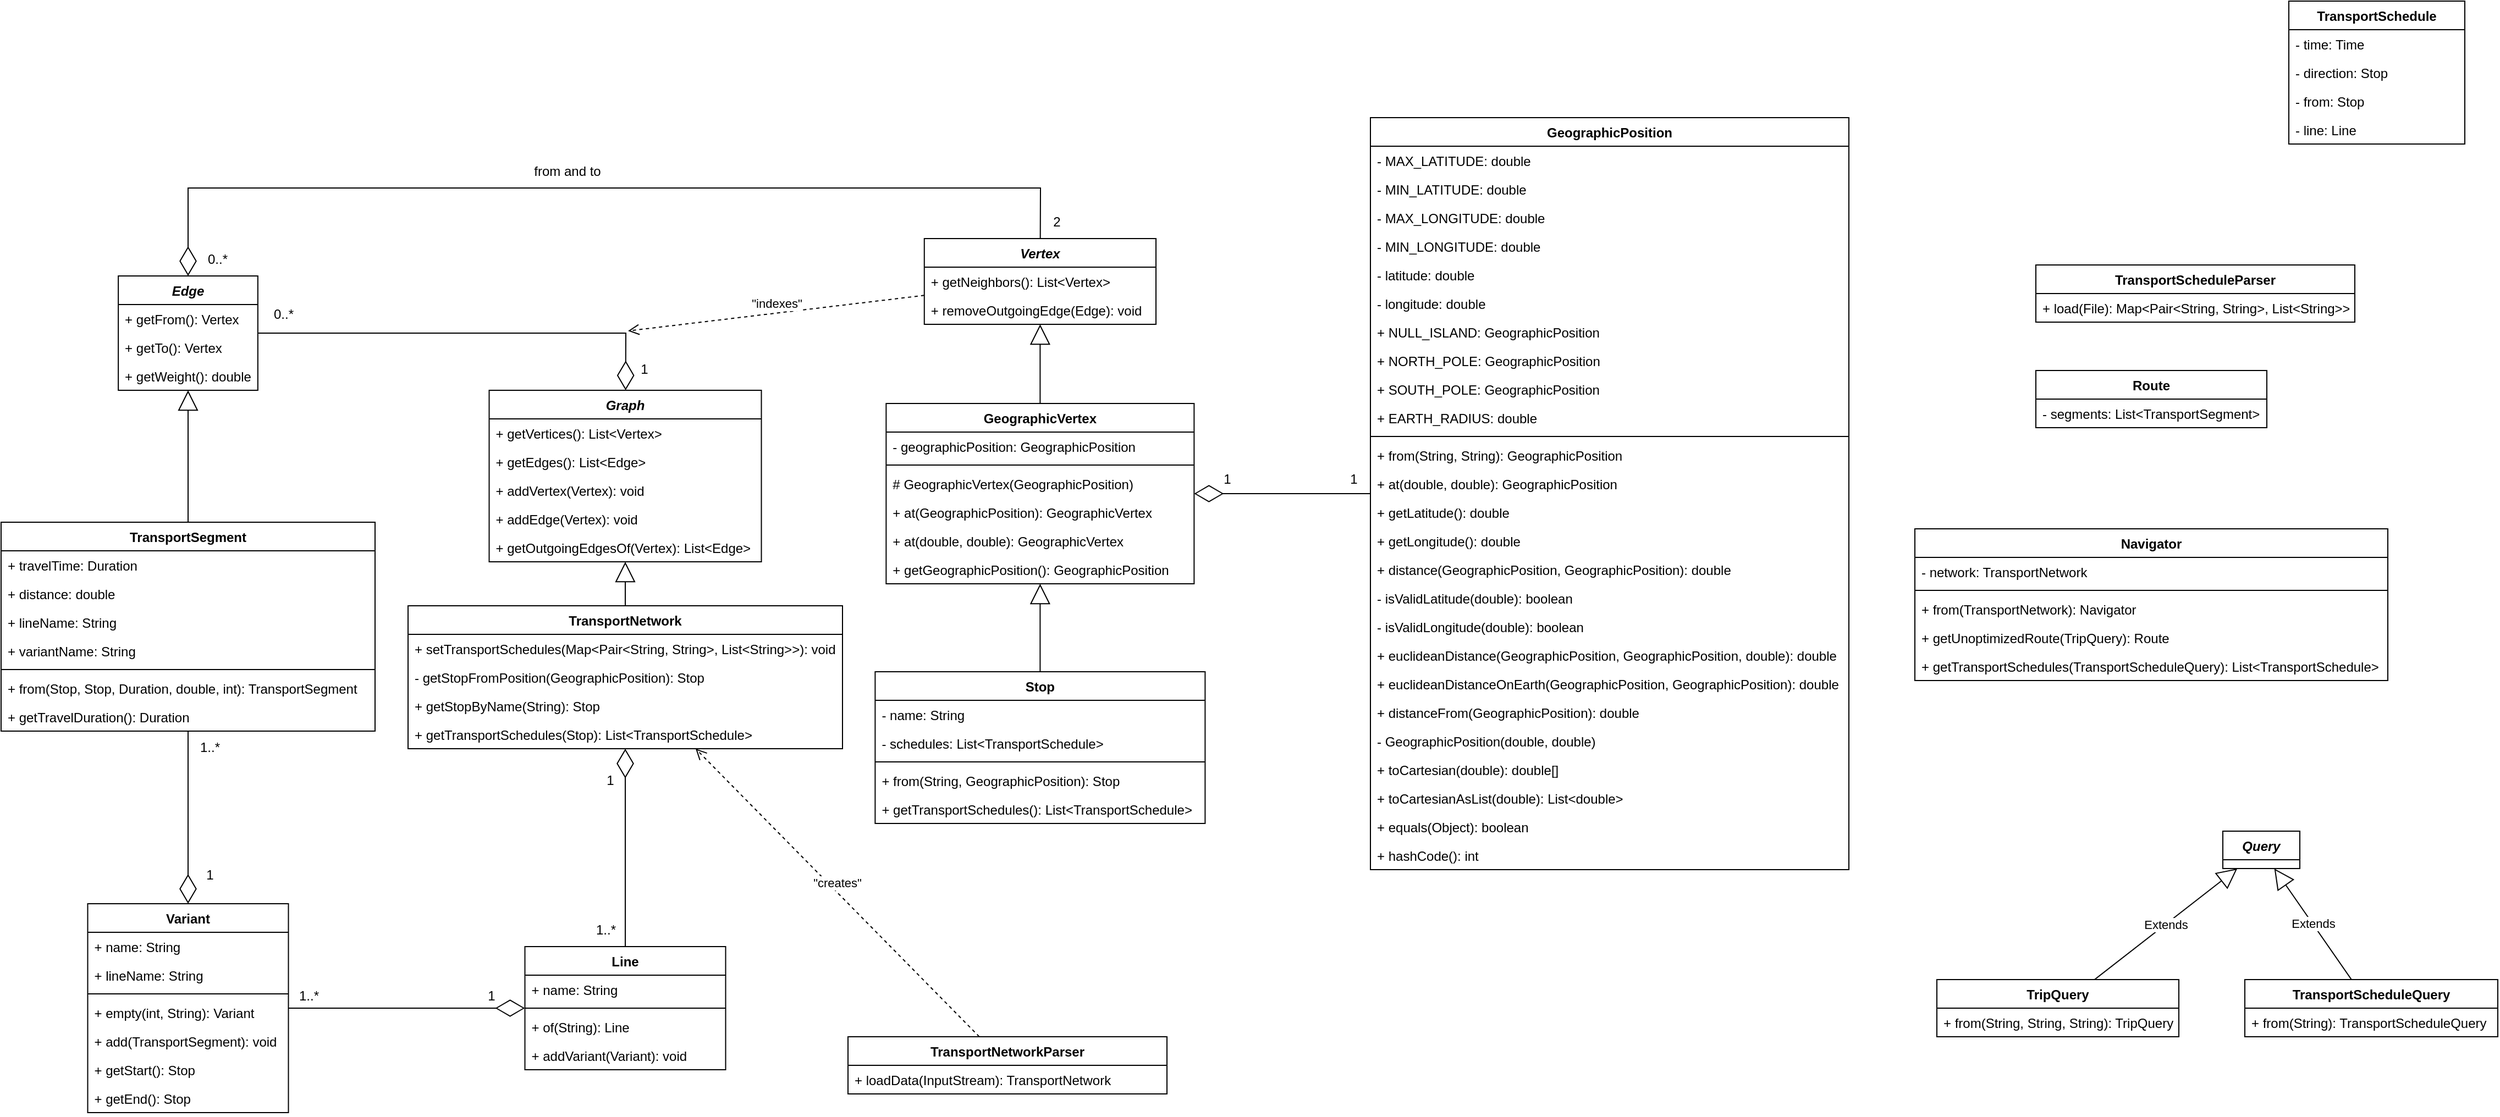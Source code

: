 <mxfile version="21.0.2" type="device"><diagram id="C5RBs43oDa-KdzZeNtuy" name="Page-1"><mxGraphModel dx="1474" dy="1673" grid="1" gridSize="10" guides="1" tooltips="1" connect="1" arrows="1" fold="1" page="1" pageScale="1" pageWidth="1169" pageHeight="827" math="0" shadow="0"><root><mxCell id="WIyWlLk6GJQsqaUBKTNV-0"/><mxCell id="WIyWlLk6GJQsqaUBKTNV-1" parent="WIyWlLk6GJQsqaUBKTNV-0"/><mxCell id="dHoEnp8AE7HothZtdjnw-0" value="Graph" style="swimlane;fontStyle=3;align=center;verticalAlign=top;childLayout=stackLayout;horizontal=1;startSize=26;horizontalStack=0;resizeParent=1;resizeParentMax=0;resizeLast=0;collapsible=1;marginBottom=0;" parent="WIyWlLk6GJQsqaUBKTNV-1" vertex="1"><mxGeometry x="473.75" y="-286" width="247.5" height="156" as="geometry"/></mxCell><mxCell id="dHoEnp8AE7HothZtdjnw-25" value="+ getVertices(): List&lt;Vertex&gt;" style="text;strokeColor=none;fillColor=none;align=left;verticalAlign=top;spacingLeft=4;spacingRight=4;overflow=hidden;rotatable=0;points=[[0,0.5],[1,0.5]];portConstraint=eastwest;" parent="dHoEnp8AE7HothZtdjnw-0" vertex="1"><mxGeometry y="26" width="247.5" height="26" as="geometry"/></mxCell><mxCell id="dHoEnp8AE7HothZtdjnw-30" value="+ getEdges(): List&lt;Edge&gt;" style="text;strokeColor=none;fillColor=none;align=left;verticalAlign=top;spacingLeft=4;spacingRight=4;overflow=hidden;rotatable=0;points=[[0,0.5],[1,0.5]];portConstraint=eastwest;" parent="dHoEnp8AE7HothZtdjnw-0" vertex="1"><mxGeometry y="52" width="247.5" height="26" as="geometry"/></mxCell><mxCell id="bdCcKsGYvwgMu36Pw49b-5" value="+ addVertex(Vertex): void" style="text;strokeColor=none;fillColor=none;align=left;verticalAlign=top;spacingLeft=4;spacingRight=4;overflow=hidden;rotatable=0;points=[[0,0.5],[1,0.5]];portConstraint=eastwest;" parent="dHoEnp8AE7HothZtdjnw-0" vertex="1"><mxGeometry y="78" width="247.5" height="26" as="geometry"/></mxCell><mxCell id="bdCcKsGYvwgMu36Pw49b-6" value="+ addEdge(Vertex): void" style="text;strokeColor=none;fillColor=none;align=left;verticalAlign=top;spacingLeft=4;spacingRight=4;overflow=hidden;rotatable=0;points=[[0,0.5],[1,0.5]];portConstraint=eastwest;" parent="dHoEnp8AE7HothZtdjnw-0" vertex="1"><mxGeometry y="104" width="247.5" height="26" as="geometry"/></mxCell><mxCell id="-b1Iw80kur1-cAhS5w1Q-0" value="+ getOutgoingEdgesOf(Vertex): List&lt;Edge&gt;" style="text;strokeColor=none;fillColor=none;align=left;verticalAlign=top;spacingLeft=4;spacingRight=4;overflow=hidden;rotatable=0;points=[[0,0.5],[1,0.5]];portConstraint=eastwest;" parent="dHoEnp8AE7HothZtdjnw-0" vertex="1"><mxGeometry y="130" width="247.5" height="26" as="geometry"/></mxCell><mxCell id="dHoEnp8AE7HothZtdjnw-4" value="TransportScheduleParser" style="swimlane;fontStyle=1;align=center;verticalAlign=top;childLayout=stackLayout;horizontal=1;startSize=26;horizontalStack=0;resizeParent=1;resizeParentMax=0;resizeLast=0;collapsible=1;marginBottom=0;" parent="WIyWlLk6GJQsqaUBKTNV-1" vertex="1"><mxGeometry x="1880" y="-400" width="290" height="52" as="geometry"/></mxCell><mxCell id="dHoEnp8AE7HothZtdjnw-7" value="+ load(File): Map&lt;Pair&lt;String, String&gt;, List&lt;String&gt;&gt;" style="text;strokeColor=none;fillColor=none;align=left;verticalAlign=top;spacingLeft=4;spacingRight=4;overflow=hidden;rotatable=0;points=[[0,0.5],[1,0.5]];portConstraint=eastwest;" parent="dHoEnp8AE7HothZtdjnw-4" vertex="1"><mxGeometry y="26" width="290" height="26" as="geometry"/></mxCell><mxCell id="dHoEnp8AE7HothZtdjnw-9" value="TransportNetwork" style="swimlane;fontStyle=1;align=center;verticalAlign=top;childLayout=stackLayout;horizontal=1;startSize=26;horizontalStack=0;resizeParent=1;resizeParentMax=0;resizeLast=0;collapsible=1;marginBottom=0;" parent="WIyWlLk6GJQsqaUBKTNV-1" vertex="1"><mxGeometry x="400" y="-90" width="395" height="130" as="geometry"/></mxCell><mxCell id="dHoEnp8AE7HothZtdjnw-36" value="+ setTransportSchedules(Map&lt;Pair&lt;String, String&gt;, List&lt;String&gt;&gt;): void" style="text;strokeColor=none;fillColor=none;align=left;verticalAlign=top;spacingLeft=4;spacingRight=4;overflow=hidden;rotatable=0;points=[[0,0.5],[1,0.5]];portConstraint=eastwest;" parent="dHoEnp8AE7HothZtdjnw-9" vertex="1"><mxGeometry y="26" width="395" height="26" as="geometry"/></mxCell><mxCell id="dHoEnp8AE7HothZtdjnw-46" value="- getStopFromPosition(GeographicPosition): Stop " style="text;strokeColor=none;fillColor=none;align=left;verticalAlign=top;spacingLeft=4;spacingRight=4;overflow=hidden;rotatable=0;points=[[0,0.5],[1,0.5]];portConstraint=eastwest;" parent="dHoEnp8AE7HothZtdjnw-9" vertex="1"><mxGeometry y="52" width="395" height="26" as="geometry"/></mxCell><mxCell id="dHoEnp8AE7HothZtdjnw-87" value="+ getStopByName(String): Stop" style="text;strokeColor=none;fillColor=none;align=left;verticalAlign=top;spacingLeft=4;spacingRight=4;overflow=hidden;rotatable=0;points=[[0,0.5],[1,0.5]];portConstraint=eastwest;" parent="dHoEnp8AE7HothZtdjnw-9" vertex="1"><mxGeometry y="78" width="395" height="26" as="geometry"/></mxCell><mxCell id="dHoEnp8AE7HothZtdjnw-86" value="+ getTransportSchedules(Stop): List&lt;TransportSchedule&gt;" style="text;strokeColor=none;fillColor=none;align=left;verticalAlign=top;spacingLeft=4;spacingRight=4;overflow=hidden;rotatable=0;points=[[0,0.5],[1,0.5]];portConstraint=eastwest;" parent="dHoEnp8AE7HothZtdjnw-9" vertex="1"><mxGeometry y="104" width="395" height="26" as="geometry"/></mxCell><mxCell id="dHoEnp8AE7HothZtdjnw-14" value="TransportSchedule" style="swimlane;fontStyle=1;align=center;verticalAlign=top;childLayout=stackLayout;horizontal=1;startSize=26;horizontalStack=0;resizeParent=1;resizeParentMax=0;resizeLast=0;collapsible=1;marginBottom=0;" parent="WIyWlLk6GJQsqaUBKTNV-1" vertex="1"><mxGeometry x="2110" y="-640" width="160" height="130" as="geometry"/></mxCell><mxCell id="dHoEnp8AE7HothZtdjnw-15" value="- time: Time" style="text;strokeColor=none;fillColor=none;align=left;verticalAlign=top;spacingLeft=4;spacingRight=4;overflow=hidden;rotatable=0;points=[[0,0.5],[1,0.5]];portConstraint=eastwest;" parent="dHoEnp8AE7HothZtdjnw-14" vertex="1"><mxGeometry y="26" width="160" height="26" as="geometry"/></mxCell><mxCell id="dHoEnp8AE7HothZtdjnw-18" value="- direction: Stop" style="text;strokeColor=none;fillColor=none;align=left;verticalAlign=top;spacingLeft=4;spacingRight=4;overflow=hidden;rotatable=0;points=[[0,0.5],[1,0.5]];portConstraint=eastwest;" parent="dHoEnp8AE7HothZtdjnw-14" vertex="1"><mxGeometry y="52" width="160" height="26" as="geometry"/></mxCell><mxCell id="dHoEnp8AE7HothZtdjnw-19" value="- from: Stop" style="text;strokeColor=none;fillColor=none;align=left;verticalAlign=top;spacingLeft=4;spacingRight=4;overflow=hidden;rotatable=0;points=[[0,0.5],[1,0.5]];portConstraint=eastwest;" parent="dHoEnp8AE7HothZtdjnw-14" vertex="1"><mxGeometry y="78" width="160" height="26" as="geometry"/></mxCell><mxCell id="dHoEnp8AE7HothZtdjnw-20" value="- line: Line" style="text;strokeColor=none;fillColor=none;align=left;verticalAlign=top;spacingLeft=4;spacingRight=4;overflow=hidden;rotatable=0;points=[[0,0.5],[1,0.5]];portConstraint=eastwest;" parent="dHoEnp8AE7HothZtdjnw-14" vertex="1"><mxGeometry y="104" width="160" height="26" as="geometry"/></mxCell><mxCell id="dHoEnp8AE7HothZtdjnw-21" value="Stop" style="swimlane;fontStyle=1;align=center;verticalAlign=top;childLayout=stackLayout;horizontal=1;startSize=26;horizontalStack=0;resizeParent=1;resizeParentMax=0;resizeLast=0;collapsible=1;marginBottom=0;" parent="WIyWlLk6GJQsqaUBKTNV-1" vertex="1"><mxGeometry x="824.69" y="-30" width="300" height="138" as="geometry"/></mxCell><mxCell id="dHoEnp8AE7HothZtdjnw-38" value="- name: String" style="text;strokeColor=none;fillColor=none;align=left;verticalAlign=top;spacingLeft=4;spacingRight=4;overflow=hidden;rotatable=0;points=[[0,0.5],[1,0.5]];portConstraint=eastwest;" parent="dHoEnp8AE7HothZtdjnw-21" vertex="1"><mxGeometry y="26" width="300" height="26" as="geometry"/></mxCell><mxCell id="dHoEnp8AE7HothZtdjnw-89" value="- schedules: List&lt;TransportSchedule&gt;" style="text;strokeColor=none;fillColor=none;align=left;verticalAlign=top;spacingLeft=4;spacingRight=4;overflow=hidden;rotatable=0;points=[[0,0.5],[1,0.5]];portConstraint=eastwest;" parent="dHoEnp8AE7HothZtdjnw-21" vertex="1"><mxGeometry y="52" width="300" height="26" as="geometry"/></mxCell><mxCell id="dHoEnp8AE7HothZtdjnw-23" value="" style="line;strokeWidth=1;fillColor=none;align=left;verticalAlign=middle;spacingTop=-1;spacingLeft=3;spacingRight=3;rotatable=0;labelPosition=right;points=[];portConstraint=eastwest;strokeColor=inherit;" parent="dHoEnp8AE7HothZtdjnw-21" vertex="1"><mxGeometry y="78" width="300" height="8" as="geometry"/></mxCell><mxCell id="dHoEnp8AE7HothZtdjnw-97" value="+ from(String, GeographicPosition): Stop" style="text;strokeColor=none;fillColor=none;align=left;verticalAlign=top;spacingLeft=4;spacingRight=4;overflow=hidden;rotatable=0;points=[[0,0.5],[1,0.5]];portConstraint=eastwest;" parent="dHoEnp8AE7HothZtdjnw-21" vertex="1"><mxGeometry y="86" width="300" height="26" as="geometry"/></mxCell><mxCell id="dHoEnp8AE7HothZtdjnw-90" value="+ getTransportSchedules(): List&lt;TransportSchedule&gt;" style="text;strokeColor=none;fillColor=none;align=left;verticalAlign=top;spacingLeft=4;spacingRight=4;overflow=hidden;rotatable=0;points=[[0,0.5],[1,0.5]];portConstraint=eastwest;" parent="dHoEnp8AE7HothZtdjnw-21" vertex="1"><mxGeometry y="112" width="300" height="26" as="geometry"/></mxCell><mxCell id="dHoEnp8AE7HothZtdjnw-31" value="Vertex" style="swimlane;fontStyle=3;align=center;verticalAlign=top;childLayout=stackLayout;horizontal=1;startSize=26;horizontalStack=0;resizeParent=1;resizeParentMax=0;resizeLast=0;collapsible=1;marginBottom=0;" parent="WIyWlLk6GJQsqaUBKTNV-1" vertex="1"><mxGeometry x="869.38" y="-424" width="210.63" height="78" as="geometry"/></mxCell><mxCell id="WlRHYu-fUjII6VD04CU2-41" value="+ getNeighbors(): List&lt;Vertex&gt;" style="text;strokeColor=none;fillColor=none;align=left;verticalAlign=top;spacingLeft=4;spacingRight=4;overflow=hidden;rotatable=0;points=[[0,0.5],[1,0.5]];portConstraint=eastwest;" parent="dHoEnp8AE7HothZtdjnw-31" vertex="1"><mxGeometry y="26" width="210.63" height="26" as="geometry"/></mxCell><mxCell id="WlRHYu-fUjII6VD04CU2-69" value="+ removeOutgoingEdge(Edge): void" style="text;strokeColor=none;fillColor=none;align=left;verticalAlign=top;spacingLeft=4;spacingRight=4;overflow=hidden;rotatable=0;points=[[0,0.5],[1,0.5]];portConstraint=eastwest;" parent="dHoEnp8AE7HothZtdjnw-31" vertex="1"><mxGeometry y="52" width="210.63" height="26" as="geometry"/></mxCell><mxCell id="dHoEnp8AE7HothZtdjnw-39" value="GeographicPosition" style="swimlane;fontStyle=1;align=center;verticalAlign=top;childLayout=stackLayout;horizontal=1;startSize=26;horizontalStack=0;resizeParent=1;resizeParentMax=0;resizeLast=0;collapsible=1;marginBottom=0;" parent="WIyWlLk6GJQsqaUBKTNV-1" vertex="1"><mxGeometry x="1275" y="-534" width="435" height="684" as="geometry"/></mxCell><mxCell id="Uo1LHcH4mznZ1GzJH8E1-4" value="- MAX_LATITUDE: double" style="text;strokeColor=none;fillColor=none;align=left;verticalAlign=top;spacingLeft=4;spacingRight=4;overflow=hidden;rotatable=0;points=[[0,0.5],[1,0.5]];portConstraint=eastwest;" parent="dHoEnp8AE7HothZtdjnw-39" vertex="1"><mxGeometry y="26" width="435" height="26" as="geometry"/></mxCell><mxCell id="Uo1LHcH4mznZ1GzJH8E1-5" value="- MIN_LATITUDE: double" style="text;strokeColor=none;fillColor=none;align=left;verticalAlign=top;spacingLeft=4;spacingRight=4;overflow=hidden;rotatable=0;points=[[0,0.5],[1,0.5]];portConstraint=eastwest;" parent="dHoEnp8AE7HothZtdjnw-39" vertex="1"><mxGeometry y="52" width="435" height="26" as="geometry"/></mxCell><mxCell id="Uo1LHcH4mznZ1GzJH8E1-6" value="- MAX_LONGITUDE: double" style="text;strokeColor=none;fillColor=none;align=left;verticalAlign=top;spacingLeft=4;spacingRight=4;overflow=hidden;rotatable=0;points=[[0,0.5],[1,0.5]];portConstraint=eastwest;" parent="dHoEnp8AE7HothZtdjnw-39" vertex="1"><mxGeometry y="78" width="435" height="26" as="geometry"/></mxCell><mxCell id="Uo1LHcH4mznZ1GzJH8E1-7" value="- MIN_LONGITUDE: double" style="text;strokeColor=none;fillColor=none;align=left;verticalAlign=top;spacingLeft=4;spacingRight=4;overflow=hidden;rotatable=0;points=[[0,0.5],[1,0.5]];portConstraint=eastwest;" parent="dHoEnp8AE7HothZtdjnw-39" vertex="1"><mxGeometry y="104" width="435" height="26" as="geometry"/></mxCell><mxCell id="dHoEnp8AE7HothZtdjnw-49" value="- latitude: double" style="text;strokeColor=none;fillColor=none;align=left;verticalAlign=top;spacingLeft=4;spacingRight=4;overflow=hidden;rotatable=0;points=[[0,0.5],[1,0.5]];portConstraint=eastwest;" parent="dHoEnp8AE7HothZtdjnw-39" vertex="1"><mxGeometry y="130" width="435" height="26" as="geometry"/></mxCell><mxCell id="dHoEnp8AE7HothZtdjnw-50" value="- longitude: double" style="text;strokeColor=none;fillColor=none;align=left;verticalAlign=top;spacingLeft=4;spacingRight=4;overflow=hidden;rotatable=0;points=[[0,0.5],[1,0.5]];portConstraint=eastwest;" parent="dHoEnp8AE7HothZtdjnw-39" vertex="1"><mxGeometry y="156" width="435" height="26" as="geometry"/></mxCell><mxCell id="Uo1LHcH4mznZ1GzJH8E1-9" value="+ NULL_ISLAND: GeographicPosition" style="text;strokeColor=none;fillColor=none;align=left;verticalAlign=top;spacingLeft=4;spacingRight=4;overflow=hidden;rotatable=0;points=[[0,0.5],[1,0.5]];portConstraint=eastwest;" parent="dHoEnp8AE7HothZtdjnw-39" vertex="1"><mxGeometry y="182" width="435" height="26" as="geometry"/></mxCell><mxCell id="Uo1LHcH4mznZ1GzJH8E1-10" value="+ NORTH_POLE: GeographicPosition" style="text;strokeColor=none;fillColor=none;align=left;verticalAlign=top;spacingLeft=4;spacingRight=4;overflow=hidden;rotatable=0;points=[[0,0.5],[1,0.5]];portConstraint=eastwest;" parent="dHoEnp8AE7HothZtdjnw-39" vertex="1"><mxGeometry y="208" width="435" height="26" as="geometry"/></mxCell><mxCell id="Uo1LHcH4mznZ1GzJH8E1-11" value="+ SOUTH_POLE: GeographicPosition" style="text;strokeColor=none;fillColor=none;align=left;verticalAlign=top;spacingLeft=4;spacingRight=4;overflow=hidden;rotatable=0;points=[[0,0.5],[1,0.5]];portConstraint=eastwest;" parent="dHoEnp8AE7HothZtdjnw-39" vertex="1"><mxGeometry y="234" width="435" height="26" as="geometry"/></mxCell><mxCell id="Uo1LHcH4mznZ1GzJH8E1-12" value="+ EARTH_RADIUS: double" style="text;strokeColor=none;fillColor=none;align=left;verticalAlign=top;spacingLeft=4;spacingRight=4;overflow=hidden;rotatable=0;points=[[0,0.5],[1,0.5]];portConstraint=eastwest;" parent="dHoEnp8AE7HothZtdjnw-39" vertex="1"><mxGeometry y="260" width="435" height="26" as="geometry"/></mxCell><mxCell id="dHoEnp8AE7HothZtdjnw-40" value="" style="line;strokeWidth=1;fillColor=none;align=left;verticalAlign=middle;spacingTop=-1;spacingLeft=3;spacingRight=3;rotatable=0;labelPosition=right;points=[];portConstraint=eastwest;strokeColor=inherit;" parent="dHoEnp8AE7HothZtdjnw-39" vertex="1"><mxGeometry y="286" width="435" height="8" as="geometry"/></mxCell><mxCell id="dHoEnp8AE7HothZtdjnw-47" value="+ from(String, String): GeographicPosition" style="text;strokeColor=none;fillColor=none;align=left;verticalAlign=top;spacingLeft=4;spacingRight=4;overflow=hidden;rotatable=0;points=[[0,0.5],[1,0.5]];portConstraint=eastwest;" parent="dHoEnp8AE7HothZtdjnw-39" vertex="1"><mxGeometry y="294" width="435" height="26" as="geometry"/></mxCell><mxCell id="dHoEnp8AE7HothZtdjnw-48" value="+ at(double, double): GeographicPosition" style="text;strokeColor=none;fillColor=none;align=left;verticalAlign=top;spacingLeft=4;spacingRight=4;overflow=hidden;rotatable=0;points=[[0,0.5],[1,0.5]];portConstraint=eastwest;" parent="dHoEnp8AE7HothZtdjnw-39" vertex="1"><mxGeometry y="320" width="435" height="26" as="geometry"/></mxCell><mxCell id="dHoEnp8AE7HothZtdjnw-51" value="+ getLatitude(): double" style="text;strokeColor=none;fillColor=none;align=left;verticalAlign=top;spacingLeft=4;spacingRight=4;overflow=hidden;rotatable=0;points=[[0,0.5],[1,0.5]];portConstraint=eastwest;" parent="dHoEnp8AE7HothZtdjnw-39" vertex="1"><mxGeometry y="346" width="435" height="26" as="geometry"/></mxCell><mxCell id="dHoEnp8AE7HothZtdjnw-52" value="+ getLongitude(): double" style="text;strokeColor=none;fillColor=none;align=left;verticalAlign=top;spacingLeft=4;spacingRight=4;overflow=hidden;rotatable=0;points=[[0,0.5],[1,0.5]];portConstraint=eastwest;" parent="dHoEnp8AE7HothZtdjnw-39" vertex="1"><mxGeometry y="372" width="435" height="26" as="geometry"/></mxCell><mxCell id="WlRHYu-fUjII6VD04CU2-14" value="+ distance(GeographicPosition, GeographicPosition): double" style="text;strokeColor=none;fillColor=none;align=left;verticalAlign=top;spacingLeft=4;spacingRight=4;overflow=hidden;rotatable=0;points=[[0,0.5],[1,0.5]];portConstraint=eastwest;" parent="dHoEnp8AE7HothZtdjnw-39" vertex="1"><mxGeometry y="398" width="435" height="26" as="geometry"/></mxCell><mxCell id="Uo1LHcH4mznZ1GzJH8E1-13" value="- isValidLatitude(double): boolean" style="text;strokeColor=none;fillColor=none;align=left;verticalAlign=top;spacingLeft=4;spacingRight=4;overflow=hidden;rotatable=0;points=[[0,0.5],[1,0.5]];portConstraint=eastwest;" parent="dHoEnp8AE7HothZtdjnw-39" vertex="1"><mxGeometry y="424" width="435" height="26" as="geometry"/></mxCell><mxCell id="Uo1LHcH4mznZ1GzJH8E1-14" value="- isValidLongitude(double): boolean" style="text;strokeColor=none;fillColor=none;align=left;verticalAlign=top;spacingLeft=4;spacingRight=4;overflow=hidden;rotatable=0;points=[[0,0.5],[1,0.5]];portConstraint=eastwest;" parent="dHoEnp8AE7HothZtdjnw-39" vertex="1"><mxGeometry y="450" width="435" height="26" as="geometry"/></mxCell><mxCell id="Uo1LHcH4mznZ1GzJH8E1-15" value="+ euclideanDistance(GeographicPosition, GeographicPosition, double): double" style="text;strokeColor=none;fillColor=none;align=left;verticalAlign=top;spacingLeft=4;spacingRight=4;overflow=hidden;rotatable=0;points=[[0,0.5],[1,0.5]];portConstraint=eastwest;" parent="dHoEnp8AE7HothZtdjnw-39" vertex="1"><mxGeometry y="476" width="435" height="26" as="geometry"/></mxCell><mxCell id="Uo1LHcH4mznZ1GzJH8E1-16" value="+ euclideanDistanceOnEarth(GeographicPosition, GeographicPosition): double" style="text;strokeColor=none;fillColor=none;align=left;verticalAlign=top;spacingLeft=4;spacingRight=4;overflow=hidden;rotatable=0;points=[[0,0.5],[1,0.5]];portConstraint=eastwest;" parent="dHoEnp8AE7HothZtdjnw-39" vertex="1"><mxGeometry y="502" width="435" height="26" as="geometry"/></mxCell><mxCell id="Uo1LHcH4mznZ1GzJH8E1-17" value="+ distanceFrom(GeographicPosition): double" style="text;strokeColor=none;fillColor=none;align=left;verticalAlign=top;spacingLeft=4;spacingRight=4;overflow=hidden;rotatable=0;points=[[0,0.5],[1,0.5]];portConstraint=eastwest;" parent="dHoEnp8AE7HothZtdjnw-39" vertex="1"><mxGeometry y="528" width="435" height="26" as="geometry"/></mxCell><mxCell id="Uo1LHcH4mznZ1GzJH8E1-18" value="- GeographicPosition(double, double)" style="text;strokeColor=none;fillColor=none;align=left;verticalAlign=top;spacingLeft=4;spacingRight=4;overflow=hidden;rotatable=0;points=[[0,0.5],[1,0.5]];portConstraint=eastwest;" parent="dHoEnp8AE7HothZtdjnw-39" vertex="1"><mxGeometry y="554" width="435" height="26" as="geometry"/></mxCell><mxCell id="Uo1LHcH4mznZ1GzJH8E1-19" value="+ toCartesian(double): double[]" style="text;strokeColor=none;fillColor=none;align=left;verticalAlign=top;spacingLeft=4;spacingRight=4;overflow=hidden;rotatable=0;points=[[0,0.5],[1,0.5]];portConstraint=eastwest;" parent="dHoEnp8AE7HothZtdjnw-39" vertex="1"><mxGeometry y="580" width="435" height="26" as="geometry"/></mxCell><mxCell id="Uo1LHcH4mznZ1GzJH8E1-20" value="+ toCartesianAsList(double): List&lt;double&gt;" style="text;strokeColor=none;fillColor=none;align=left;verticalAlign=top;spacingLeft=4;spacingRight=4;overflow=hidden;rotatable=0;points=[[0,0.5],[1,0.5]];portConstraint=eastwest;" parent="dHoEnp8AE7HothZtdjnw-39" vertex="1"><mxGeometry y="606" width="435" height="26" as="geometry"/></mxCell><mxCell id="Uo1LHcH4mznZ1GzJH8E1-21" value="+ equals(Object): boolean" style="text;strokeColor=none;fillColor=none;align=left;verticalAlign=top;spacingLeft=4;spacingRight=4;overflow=hidden;rotatable=0;points=[[0,0.5],[1,0.5]];portConstraint=eastwest;" parent="dHoEnp8AE7HothZtdjnw-39" vertex="1"><mxGeometry y="632" width="435" height="26" as="geometry"/></mxCell><mxCell id="Uo1LHcH4mznZ1GzJH8E1-22" value="+ hashCode(): int" style="text;strokeColor=none;fillColor=none;align=left;verticalAlign=top;spacingLeft=4;spacingRight=4;overflow=hidden;rotatable=0;points=[[0,0.5],[1,0.5]];portConstraint=eastwest;" parent="dHoEnp8AE7HothZtdjnw-39" vertex="1"><mxGeometry y="658" width="435" height="26" as="geometry"/></mxCell><mxCell id="dHoEnp8AE7HothZtdjnw-42" value="TripQuery" style="swimlane;fontStyle=1;align=center;verticalAlign=top;childLayout=stackLayout;horizontal=1;startSize=26;horizontalStack=0;resizeParent=1;resizeParentMax=0;resizeLast=0;collapsible=1;marginBottom=0;" parent="WIyWlLk6GJQsqaUBKTNV-1" vertex="1"><mxGeometry x="1790" y="250" width="220" height="52" as="geometry"/></mxCell><mxCell id="dHoEnp8AE7HothZtdjnw-45" value="+ from(String, String, String): TripQuery" style="text;strokeColor=none;fillColor=none;align=left;verticalAlign=top;spacingLeft=4;spacingRight=4;overflow=hidden;rotatable=0;points=[[0,0.5],[1,0.5]];portConstraint=eastwest;" parent="dHoEnp8AE7HothZtdjnw-42" vertex="1"><mxGeometry y="26" width="220" height="26" as="geometry"/></mxCell><mxCell id="dHoEnp8AE7HothZtdjnw-53" value="Navigator" style="swimlane;fontStyle=1;align=center;verticalAlign=top;childLayout=stackLayout;horizontal=1;startSize=26;horizontalStack=0;resizeParent=1;resizeParentMax=0;resizeLast=0;collapsible=1;marginBottom=0;" parent="WIyWlLk6GJQsqaUBKTNV-1" vertex="1"><mxGeometry x="1770" y="-160" width="430" height="138" as="geometry"/></mxCell><mxCell id="dHoEnp8AE7HothZtdjnw-56" value="- network: TransportNetwork" style="text;strokeColor=none;fillColor=none;align=left;verticalAlign=top;spacingLeft=4;spacingRight=4;overflow=hidden;rotatable=0;points=[[0,0.5],[1,0.5]];portConstraint=eastwest;" parent="dHoEnp8AE7HothZtdjnw-53" vertex="1"><mxGeometry y="26" width="430" height="26" as="geometry"/></mxCell><mxCell id="dHoEnp8AE7HothZtdjnw-54" value="" style="line;strokeWidth=1;fillColor=none;align=left;verticalAlign=middle;spacingTop=-1;spacingLeft=3;spacingRight=3;rotatable=0;labelPosition=right;points=[];portConstraint=eastwest;strokeColor=inherit;" parent="dHoEnp8AE7HothZtdjnw-53" vertex="1"><mxGeometry y="52" width="430" height="8" as="geometry"/></mxCell><mxCell id="dHoEnp8AE7HothZtdjnw-55" value="+ from(TransportNetwork): Navigator" style="text;strokeColor=none;fillColor=none;align=left;verticalAlign=top;spacingLeft=4;spacingRight=4;overflow=hidden;rotatable=0;points=[[0,0.5],[1,0.5]];portConstraint=eastwest;" parent="dHoEnp8AE7HothZtdjnw-53" vertex="1"><mxGeometry y="60" width="430" height="26" as="geometry"/></mxCell><mxCell id="dHoEnp8AE7HothZtdjnw-102" value="+ getUnoptimizedRoute(TripQuery): Route" style="text;strokeColor=none;fillColor=none;align=left;verticalAlign=top;spacingLeft=4;spacingRight=4;overflow=hidden;rotatable=0;points=[[0,0.5],[1,0.5]];portConstraint=eastwest;" parent="dHoEnp8AE7HothZtdjnw-53" vertex="1"><mxGeometry y="86" width="430" height="26" as="geometry"/></mxCell><mxCell id="dHoEnp8AE7HothZtdjnw-76" value="+ getTransportSchedules(TransportScheduleQuery): List&lt;TransportSchedule&gt;" style="text;strokeColor=none;fillColor=none;align=left;verticalAlign=top;spacingLeft=4;spacingRight=4;overflow=hidden;rotatable=0;points=[[0,0.5],[1,0.5]];portConstraint=eastwest;" parent="dHoEnp8AE7HothZtdjnw-53" vertex="1"><mxGeometry y="112" width="430" height="26" as="geometry"/></mxCell><mxCell id="dHoEnp8AE7HothZtdjnw-57" value="Route" style="swimlane;fontStyle=1;align=center;verticalAlign=top;childLayout=stackLayout;horizontal=1;startSize=26;horizontalStack=0;resizeParent=1;resizeParentMax=0;resizeLast=0;collapsible=1;marginBottom=0;" parent="WIyWlLk6GJQsqaUBKTNV-1" vertex="1"><mxGeometry x="1880" y="-304" width="210" height="52" as="geometry"/></mxCell><mxCell id="dHoEnp8AE7HothZtdjnw-58" value="- segments: List&lt;TransportSegment&gt;" style="text;strokeColor=none;fillColor=none;align=left;verticalAlign=top;spacingLeft=4;spacingRight=4;overflow=hidden;rotatable=0;points=[[0,0.5],[1,0.5]];portConstraint=eastwest;" parent="dHoEnp8AE7HothZtdjnw-57" vertex="1"><mxGeometry y="26" width="210" height="26" as="geometry"/></mxCell><mxCell id="dHoEnp8AE7HothZtdjnw-61" value="Edge" style="swimlane;fontStyle=3;align=center;verticalAlign=top;childLayout=stackLayout;horizontal=1;startSize=26;horizontalStack=0;resizeParent=1;resizeParentMax=0;resizeLast=0;collapsible=1;marginBottom=0;" parent="WIyWlLk6GJQsqaUBKTNV-1" vertex="1"><mxGeometry x="136.56" y="-390" width="126.87" height="104" as="geometry"/></mxCell><mxCell id="WlRHYu-fUjII6VD04CU2-34" value="+ getFrom(): Vertex" style="text;strokeColor=none;fillColor=none;align=left;verticalAlign=top;spacingLeft=4;spacingRight=4;overflow=hidden;rotatable=0;points=[[0,0.5],[1,0.5]];portConstraint=eastwest;" parent="dHoEnp8AE7HothZtdjnw-61" vertex="1"><mxGeometry y="26" width="126.87" height="26" as="geometry"/></mxCell><mxCell id="dHoEnp8AE7HothZtdjnw-72" value="+ getTo(): Vertex" style="text;strokeColor=none;fillColor=none;align=left;verticalAlign=top;spacingLeft=4;spacingRight=4;overflow=hidden;rotatable=0;points=[[0,0.5],[1,0.5]];portConstraint=eastwest;" parent="dHoEnp8AE7HothZtdjnw-61" vertex="1"><mxGeometry y="52" width="126.87" height="26" as="geometry"/></mxCell><mxCell id="WlRHYu-fUjII6VD04CU2-53" value="+ getWeight(): double" style="text;strokeColor=none;fillColor=none;align=left;verticalAlign=top;spacingLeft=4;spacingRight=4;overflow=hidden;rotatable=0;points=[[0,0.5],[1,0.5]];portConstraint=eastwest;" parent="dHoEnp8AE7HothZtdjnw-61" vertex="1"><mxGeometry y="78" width="126.87" height="26" as="geometry"/></mxCell><mxCell id="dHoEnp8AE7HothZtdjnw-65" value="TransportSegment" style="swimlane;fontStyle=1;align=center;verticalAlign=top;childLayout=stackLayout;horizontal=1;startSize=26;horizontalStack=0;resizeParent=1;resizeParentMax=0;resizeLast=0;collapsible=1;marginBottom=0;" parent="WIyWlLk6GJQsqaUBKTNV-1" vertex="1"><mxGeometry x="29.99" y="-166" width="340" height="190" as="geometry"/></mxCell><mxCell id="dHoEnp8AE7HothZtdjnw-70" value="+ travelTime: Duration" style="text;strokeColor=none;fillColor=none;align=left;verticalAlign=top;spacingLeft=4;spacingRight=4;overflow=hidden;rotatable=0;points=[[0,0.5],[1,0.5]];portConstraint=eastwest;" parent="dHoEnp8AE7HothZtdjnw-65" vertex="1"><mxGeometry y="26" width="340" height="26" as="geometry"/></mxCell><mxCell id="dHoEnp8AE7HothZtdjnw-71" value="+ distance: double" style="text;strokeColor=none;fillColor=none;align=left;verticalAlign=top;spacingLeft=4;spacingRight=4;overflow=hidden;rotatable=0;points=[[0,0.5],[1,0.5]];portConstraint=eastwest;" parent="dHoEnp8AE7HothZtdjnw-65" vertex="1"><mxGeometry y="52" width="340" height="26" as="geometry"/></mxCell><mxCell id="05W6mdgZw6hhYRNIHZNd-7" value="+ lineName: String" style="text;strokeColor=none;fillColor=none;align=left;verticalAlign=top;spacingLeft=4;spacingRight=4;overflow=hidden;rotatable=0;points=[[0,0.5],[1,0.5]];portConstraint=eastwest;" vertex="1" parent="dHoEnp8AE7HothZtdjnw-65"><mxGeometry y="78" width="340" height="26" as="geometry"/></mxCell><mxCell id="05W6mdgZw6hhYRNIHZNd-8" value="+ variantName: String" style="text;strokeColor=none;fillColor=none;align=left;verticalAlign=top;spacingLeft=4;spacingRight=4;overflow=hidden;rotatable=0;points=[[0,0.5],[1,0.5]];portConstraint=eastwest;" vertex="1" parent="dHoEnp8AE7HothZtdjnw-65"><mxGeometry y="104" width="340" height="26" as="geometry"/></mxCell><mxCell id="dHoEnp8AE7HothZtdjnw-67" value="" style="line;strokeWidth=1;fillColor=none;align=left;verticalAlign=middle;spacingTop=-1;spacingLeft=3;spacingRight=3;rotatable=0;labelPosition=right;points=[];portConstraint=eastwest;strokeColor=inherit;" parent="dHoEnp8AE7HothZtdjnw-65" vertex="1"><mxGeometry y="130" width="340" height="8" as="geometry"/></mxCell><mxCell id="dHoEnp8AE7HothZtdjnw-99" value="+ from(Stop, Stop, Duration, double, int): TransportSegment" style="text;strokeColor=none;fillColor=none;align=left;verticalAlign=top;spacingLeft=4;spacingRight=4;overflow=hidden;rotatable=0;points=[[0,0.5],[1,0.5]];portConstraint=eastwest;" parent="dHoEnp8AE7HothZtdjnw-65" vertex="1"><mxGeometry y="138" width="340" height="26" as="geometry"/></mxCell><mxCell id="dHoEnp8AE7HothZtdjnw-74" value="+ getTravelDuration(): Duration" style="text;strokeColor=none;fillColor=none;align=left;verticalAlign=top;spacingLeft=4;spacingRight=4;overflow=hidden;rotatable=0;points=[[0,0.5],[1,0.5]];portConstraint=eastwest;" parent="dHoEnp8AE7HothZtdjnw-65" vertex="1"><mxGeometry y="164" width="340" height="26" as="geometry"/></mxCell><mxCell id="dHoEnp8AE7HothZtdjnw-78" value="Query" style="swimlane;fontStyle=3;align=center;verticalAlign=top;childLayout=stackLayout;horizontal=1;startSize=26;horizontalStack=0;resizeParent=1;resizeParentMax=0;resizeLast=0;collapsible=1;marginBottom=0;" parent="WIyWlLk6GJQsqaUBKTNV-1" vertex="1"><mxGeometry x="2050" y="115" width="70" height="34" as="geometry"/></mxCell><mxCell id="dHoEnp8AE7HothZtdjnw-81" value="Extends" style="endArrow=block;endSize=16;endFill=0;html=1;rounded=0;" parent="WIyWlLk6GJQsqaUBKTNV-1" source="dHoEnp8AE7HothZtdjnw-42" target="dHoEnp8AE7HothZtdjnw-78" edge="1"><mxGeometry width="160" relative="1" as="geometry"><mxPoint x="1900" y="250" as="sourcePoint"/><mxPoint x="2060" y="250" as="targetPoint"/></mxGeometry></mxCell><mxCell id="dHoEnp8AE7HothZtdjnw-82" value="TransportScheduleQuery" style="swimlane;fontStyle=1;align=center;verticalAlign=top;childLayout=stackLayout;horizontal=1;startSize=26;horizontalStack=0;resizeParent=1;resizeParentMax=0;resizeLast=0;collapsible=1;marginBottom=0;" parent="WIyWlLk6GJQsqaUBKTNV-1" vertex="1"><mxGeometry x="2070" y="250" width="230" height="52" as="geometry"/></mxCell><mxCell id="dHoEnp8AE7HothZtdjnw-84" value="+ from(String): TransportScheduleQuery" style="text;strokeColor=none;fillColor=none;align=left;verticalAlign=top;spacingLeft=4;spacingRight=4;overflow=hidden;rotatable=0;points=[[0,0.5],[1,0.5]];portConstraint=eastwest;" parent="dHoEnp8AE7HothZtdjnw-82" vertex="1"><mxGeometry y="26" width="230" height="26" as="geometry"/></mxCell><mxCell id="dHoEnp8AE7HothZtdjnw-85" value="Extends" style="endArrow=block;endSize=16;endFill=0;html=1;rounded=0;" parent="WIyWlLk6GJQsqaUBKTNV-1" source="dHoEnp8AE7HothZtdjnw-82" target="dHoEnp8AE7HothZtdjnw-78" edge="1"><mxGeometry width="160" relative="1" as="geometry"><mxPoint x="1947.5" y="260" as="sourcePoint"/><mxPoint x="2073.75" y="159" as="targetPoint"/></mxGeometry></mxCell><mxCell id="dHoEnp8AE7HothZtdjnw-91" value="TransportNetworkParser" style="swimlane;fontStyle=1;align=center;verticalAlign=top;childLayout=stackLayout;horizontal=1;startSize=26;horizontalStack=0;resizeParent=1;resizeParentMax=0;resizeLast=0;collapsible=1;marginBottom=0;" parent="WIyWlLk6GJQsqaUBKTNV-1" vertex="1"><mxGeometry x="800" y="302" width="290" height="52" as="geometry"/></mxCell><mxCell id="dHoEnp8AE7HothZtdjnw-93" value="+ loadData(InputStream): TransportNetwork" style="text;strokeColor=none;fillColor=none;align=left;verticalAlign=top;spacingLeft=4;spacingRight=4;overflow=hidden;rotatable=0;points=[[0,0.5],[1,0.5]];portConstraint=eastwest;" parent="dHoEnp8AE7HothZtdjnw-91" vertex="1"><mxGeometry y="26" width="290" height="26" as="geometry"/></mxCell><mxCell id="WlRHYu-fUjII6VD04CU2-5" value="" style="endArrow=block;endSize=16;endFill=0;html=1;rounded=0;" parent="WIyWlLk6GJQsqaUBKTNV-1" source="WlRHYu-fUjII6VD04CU2-8" target="dHoEnp8AE7HothZtdjnw-31" edge="1"><mxGeometry width="160" relative="1" as="geometry"><mxPoint x="210" y="-294" as="sourcePoint"/><mxPoint x="210" y="-346" as="targetPoint"/></mxGeometry></mxCell><mxCell id="WlRHYu-fUjII6VD04CU2-8" value="GeographicVertex" style="swimlane;fontStyle=1;align=center;verticalAlign=top;childLayout=stackLayout;horizontal=1;startSize=26;horizontalStack=0;resizeParent=1;resizeParentMax=0;resizeLast=0;collapsible=1;marginBottom=0;" parent="WIyWlLk6GJQsqaUBKTNV-1" vertex="1"><mxGeometry x="834.68" y="-274" width="280" height="164" as="geometry"/></mxCell><mxCell id="Uo1LHcH4mznZ1GzJH8E1-2" value="- geographicPosition: GeographicPosition" style="text;strokeColor=none;fillColor=none;align=left;verticalAlign=top;spacingLeft=4;spacingRight=4;overflow=hidden;rotatable=0;points=[[0,0.5],[1,0.5]];portConstraint=eastwest;" parent="WlRHYu-fUjII6VD04CU2-8" vertex="1"><mxGeometry y="26" width="280" height="26" as="geometry"/></mxCell><mxCell id="Uo1LHcH4mznZ1GzJH8E1-3" value="" style="line;strokeWidth=1;fillColor=none;align=left;verticalAlign=middle;spacingTop=-1;spacingLeft=3;spacingRight=3;rotatable=0;labelPosition=right;points=[];portConstraint=eastwest;strokeColor=inherit;" parent="WlRHYu-fUjII6VD04CU2-8" vertex="1"><mxGeometry y="52" width="280" height="8" as="geometry"/></mxCell><mxCell id="Uo1LHcH4mznZ1GzJH8E1-0" value="# GeographicVertex(GeographicPosition)" style="text;strokeColor=none;fillColor=none;align=left;verticalAlign=top;spacingLeft=4;spacingRight=4;overflow=hidden;rotatable=0;points=[[0,0.5],[1,0.5]];portConstraint=eastwest;" parent="WlRHYu-fUjII6VD04CU2-8" vertex="1"><mxGeometry y="60" width="280" height="26" as="geometry"/></mxCell><mxCell id="WlRHYu-fUjII6VD04CU2-67" value="+ at(GeographicPosition): GeographicVertex" style="text;strokeColor=none;fillColor=none;align=left;verticalAlign=top;spacingLeft=4;spacingRight=4;overflow=hidden;rotatable=0;points=[[0,0.5],[1,0.5]];portConstraint=eastwest;" parent="WlRHYu-fUjII6VD04CU2-8" vertex="1"><mxGeometry y="86" width="280" height="26" as="geometry"/></mxCell><mxCell id="Uo1LHcH4mznZ1GzJH8E1-1" value="+ at(double, double): GeographicVertex" style="text;strokeColor=none;fillColor=none;align=left;verticalAlign=top;spacingLeft=4;spacingRight=4;overflow=hidden;rotatable=0;points=[[0,0.5],[1,0.5]];portConstraint=eastwest;" parent="WlRHYu-fUjII6VD04CU2-8" vertex="1"><mxGeometry y="112" width="280" height="26" as="geometry"/></mxCell><mxCell id="WlRHYu-fUjII6VD04CU2-15" value="+ getGeographicPosition(): GeographicPosition" style="text;strokeColor=none;fillColor=none;align=left;verticalAlign=top;spacingLeft=4;spacingRight=4;overflow=hidden;rotatable=0;points=[[0,0.5],[1,0.5]];portConstraint=eastwest;" parent="WlRHYu-fUjII6VD04CU2-8" vertex="1"><mxGeometry y="138" width="280" height="26" as="geometry"/></mxCell><mxCell id="WlRHYu-fUjII6VD04CU2-10" value="" style="endArrow=block;endSize=16;endFill=0;html=1;rounded=0;" parent="WIyWlLk6GJQsqaUBKTNV-1" source="dHoEnp8AE7HothZtdjnw-21" target="WlRHYu-fUjII6VD04CU2-8" edge="1"><mxGeometry width="160" relative="1" as="geometry"><mxPoint x="970" y="-120" as="sourcePoint"/><mxPoint x="970" y="-346" as="targetPoint"/></mxGeometry></mxCell><mxCell id="WlRHYu-fUjII6VD04CU2-11" value="" style="endArrow=diamondThin;endFill=0;endSize=24;html=1;rounded=0;" parent="WIyWlLk6GJQsqaUBKTNV-1" source="dHoEnp8AE7HothZtdjnw-39" target="WlRHYu-fUjII6VD04CU2-8" edge="1"><mxGeometry width="160" relative="1" as="geometry"><mxPoint x="800" y="-40" as="sourcePoint"/><mxPoint x="960" y="-40" as="targetPoint"/></mxGeometry></mxCell><mxCell id="WlRHYu-fUjII6VD04CU2-13" value="1" style="text;html=1;strokeColor=none;fillColor=none;align=center;verticalAlign=middle;whiteSpace=wrap;rounded=0;" parent="WIyWlLk6GJQsqaUBKTNV-1" vertex="1"><mxGeometry x="1230" y="-220" width="60" height="30" as="geometry"/></mxCell><mxCell id="WlRHYu-fUjII6VD04CU2-21" value="1" style="text;html=1;strokeColor=none;fillColor=none;align=center;verticalAlign=middle;whiteSpace=wrap;rounded=0;" parent="WIyWlLk6GJQsqaUBKTNV-1" vertex="1"><mxGeometry x="1114.68" y="-220" width="60" height="30" as="geometry"/></mxCell><mxCell id="WlRHYu-fUjII6VD04CU2-33" value="" style="endArrow=block;endSize=16;endFill=0;html=1;rounded=0;" parent="WIyWlLk6GJQsqaUBKTNV-1" source="dHoEnp8AE7HothZtdjnw-65" target="dHoEnp8AE7HothZtdjnw-61" edge="1"><mxGeometry width="160" relative="1" as="geometry"><mxPoint x="970" y="-268" as="sourcePoint"/><mxPoint x="970" y="-346" as="targetPoint"/></mxGeometry></mxCell><mxCell id="WlRHYu-fUjII6VD04CU2-38" value="" style="endArrow=diamondThin;endFill=0;endSize=24;html=1;rounded=0;" parent="WIyWlLk6GJQsqaUBKTNV-1" source="dHoEnp8AE7HothZtdjnw-31" target="dHoEnp8AE7HothZtdjnw-61" edge="1"><mxGeometry width="160" relative="1" as="geometry"><mxPoint x="605" y="-331.34" as="sourcePoint"/><mxPoint x="270" y="-370" as="targetPoint"/><Array as="points"><mxPoint x="975" y="-470"/><mxPoint x="200" y="-470"/></Array></mxGeometry></mxCell><mxCell id="WlRHYu-fUjII6VD04CU2-39" value="0..*" style="text;html=1;strokeColor=none;fillColor=none;align=center;verticalAlign=middle;whiteSpace=wrap;rounded=0;" parent="WIyWlLk6GJQsqaUBKTNV-1" vertex="1"><mxGeometry x="196.88" y="-420" width="60" height="30" as="geometry"/></mxCell><mxCell id="WlRHYu-fUjII6VD04CU2-40" value="2" style="text;html=1;strokeColor=none;fillColor=none;align=center;verticalAlign=middle;whiteSpace=wrap;rounded=0;" parent="WIyWlLk6GJQsqaUBKTNV-1" vertex="1"><mxGeometry x="960" y="-454" width="60" height="30" as="geometry"/></mxCell><mxCell id="WlRHYu-fUjII6VD04CU2-46" value="from and to" style="text;html=1;strokeColor=none;fillColor=none;align=center;verticalAlign=middle;whiteSpace=wrap;rounded=0;" parent="WIyWlLk6GJQsqaUBKTNV-1" vertex="1"><mxGeometry x="505" y="-500" width="80" height="30" as="geometry"/></mxCell><mxCell id="S85o3jcsXmejn6BAgs-W-0" value="Variant" style="swimlane;fontStyle=1;align=center;verticalAlign=top;childLayout=stackLayout;horizontal=1;startSize=26;horizontalStack=0;resizeParent=1;resizeParentMax=0;resizeLast=0;collapsible=1;marginBottom=0;" parent="WIyWlLk6GJQsqaUBKTNV-1" vertex="1"><mxGeometry x="108.74" y="181" width="182.5" height="190" as="geometry"/></mxCell><mxCell id="S85o3jcsXmejn6BAgs-W-8" value="+ name: String" style="text;strokeColor=none;fillColor=none;align=left;verticalAlign=top;spacingLeft=4;spacingRight=4;overflow=hidden;rotatable=0;points=[[0,0.5],[1,0.5]];portConstraint=eastwest;" parent="S85o3jcsXmejn6BAgs-W-0" vertex="1"><mxGeometry y="26" width="182.5" height="26" as="geometry"/></mxCell><mxCell id="4CKXNMefTfl1JgowjvQa-0" value="+ lineName: String" style="text;strokeColor=none;fillColor=none;align=left;verticalAlign=top;spacingLeft=4;spacingRight=4;overflow=hidden;rotatable=0;points=[[0,0.5],[1,0.5]];portConstraint=eastwest;" parent="S85o3jcsXmejn6BAgs-W-0" vertex="1"><mxGeometry y="52" width="182.5" height="26" as="geometry"/></mxCell><mxCell id="S85o3jcsXmejn6BAgs-W-2" value="" style="line;strokeWidth=1;fillColor=none;align=left;verticalAlign=middle;spacingTop=-1;spacingLeft=3;spacingRight=3;rotatable=0;labelPosition=right;points=[];portConstraint=eastwest;strokeColor=inherit;" parent="S85o3jcsXmejn6BAgs-W-0" vertex="1"><mxGeometry y="78" width="182.5" height="8" as="geometry"/></mxCell><mxCell id="S85o3jcsXmejn6BAgs-W-3" value="+ empty(int, String): Variant" style="text;strokeColor=none;fillColor=none;align=left;verticalAlign=top;spacingLeft=4;spacingRight=4;overflow=hidden;rotatable=0;points=[[0,0.5],[1,0.5]];portConstraint=eastwest;" parent="S85o3jcsXmejn6BAgs-W-0" vertex="1"><mxGeometry y="86" width="182.5" height="26" as="geometry"/></mxCell><mxCell id="S85o3jcsXmejn6BAgs-W-45" value="+ add(TransportSegment): void" style="text;strokeColor=none;fillColor=none;align=left;verticalAlign=top;spacingLeft=4;spacingRight=4;overflow=hidden;rotatable=0;points=[[0,0.5],[1,0.5]];portConstraint=eastwest;" parent="S85o3jcsXmejn6BAgs-W-0" vertex="1"><mxGeometry y="112" width="182.5" height="26" as="geometry"/></mxCell><mxCell id="S85o3jcsXmejn6BAgs-W-70" value="+ getStart(): Stop" style="text;strokeColor=none;fillColor=none;align=left;verticalAlign=top;spacingLeft=4;spacingRight=4;overflow=hidden;rotatable=0;points=[[0,0.5],[1,0.5]];portConstraint=eastwest;" parent="S85o3jcsXmejn6BAgs-W-0" vertex="1"><mxGeometry y="138" width="182.5" height="26" as="geometry"/></mxCell><mxCell id="S85o3jcsXmejn6BAgs-W-71" value="+ getEnd(): Stop" style="text;strokeColor=none;fillColor=none;align=left;verticalAlign=top;spacingLeft=4;spacingRight=4;overflow=hidden;rotatable=0;points=[[0,0.5],[1,0.5]];portConstraint=eastwest;" parent="S85o3jcsXmejn6BAgs-W-0" vertex="1"><mxGeometry y="164" width="182.5" height="26" as="geometry"/></mxCell><mxCell id="S85o3jcsXmejn6BAgs-W-31" value="&quot;creates&quot;" style="html=1;verticalAlign=bottom;endArrow=open;dashed=1;endSize=8;rounded=0;" parent="WIyWlLk6GJQsqaUBKTNV-1" source="dHoEnp8AE7HothZtdjnw-91" target="dHoEnp8AE7HothZtdjnw-9" edge="1"><mxGeometry relative="1" as="geometry"><mxPoint x="1030" y="520" as="sourcePoint"/><mxPoint x="680" y="610" as="targetPoint"/></mxGeometry></mxCell><mxCell id="S85o3jcsXmejn6BAgs-W-33" value="1..*" style="text;html=1;strokeColor=none;fillColor=none;align=center;verticalAlign=middle;whiteSpace=wrap;rounded=0;" parent="WIyWlLk6GJQsqaUBKTNV-1" vertex="1"><mxGeometry x="190" y="24" width="60" height="30" as="geometry"/></mxCell><mxCell id="S85o3jcsXmejn6BAgs-W-34" value="1" style="text;html=1;strokeColor=none;fillColor=none;align=center;verticalAlign=middle;whiteSpace=wrap;rounded=0;" parent="WIyWlLk6GJQsqaUBKTNV-1" vertex="1"><mxGeometry x="190" y="140" width="60" height="30" as="geometry"/></mxCell><mxCell id="S85o3jcsXmejn6BAgs-W-53" value="" style="endArrow=diamondThin;endFill=0;endSize=24;html=1;rounded=0;" parent="WIyWlLk6GJQsqaUBKTNV-1" source="dHoEnp8AE7HothZtdjnw-65" target="S85o3jcsXmejn6BAgs-W-0" edge="1"><mxGeometry width="160" relative="1" as="geometry"><mxPoint x="1285" y="-182" as="sourcePoint"/><mxPoint x="1124.68" y="-182" as="targetPoint"/></mxGeometry></mxCell><mxCell id="S85o3jcsXmejn6BAgs-W-56" value="" style="endArrow=diamondThin;endFill=0;endSize=24;html=1;rounded=0;" parent="WIyWlLk6GJQsqaUBKTNV-1" source="S85o3jcsXmejn6BAgs-W-60" target="dHoEnp8AE7HothZtdjnw-9" edge="1"><mxGeometry width="160" relative="1" as="geometry"><mxPoint x="332.594" y="64" as="sourcePoint"/><mxPoint x="503" y="177.97" as="targetPoint"/></mxGeometry></mxCell><mxCell id="S85o3jcsXmejn6BAgs-W-57" value="1" style="text;html=1;strokeColor=none;fillColor=none;align=center;verticalAlign=middle;whiteSpace=wrap;rounded=0;" parent="WIyWlLk6GJQsqaUBKTNV-1" vertex="1"><mxGeometry x="554" y="54" width="60" height="30" as="geometry"/></mxCell><mxCell id="S85o3jcsXmejn6BAgs-W-58" value="1..*" style="text;html=1;strokeColor=none;fillColor=none;align=center;verticalAlign=middle;whiteSpace=wrap;rounded=0;" parent="WIyWlLk6GJQsqaUBKTNV-1" vertex="1"><mxGeometry x="550" y="190" width="60" height="30" as="geometry"/></mxCell><mxCell id="S85o3jcsXmejn6BAgs-W-60" value="Line" style="swimlane;fontStyle=1;align=center;verticalAlign=top;childLayout=stackLayout;horizontal=1;startSize=26;horizontalStack=0;resizeParent=1;resizeParentMax=0;resizeLast=0;collapsible=1;marginBottom=0;" parent="WIyWlLk6GJQsqaUBKTNV-1" vertex="1"><mxGeometry x="506.25" y="220" width="182.5" height="112" as="geometry"/></mxCell><mxCell id="S85o3jcsXmejn6BAgs-W-62" value="+ name: String" style="text;strokeColor=none;fillColor=none;align=left;verticalAlign=top;spacingLeft=4;spacingRight=4;overflow=hidden;rotatable=0;points=[[0,0.5],[1,0.5]];portConstraint=eastwest;" parent="S85o3jcsXmejn6BAgs-W-60" vertex="1"><mxGeometry y="26" width="182.5" height="26" as="geometry"/></mxCell><mxCell id="S85o3jcsXmejn6BAgs-W-63" value="" style="line;strokeWidth=1;fillColor=none;align=left;verticalAlign=middle;spacingTop=-1;spacingLeft=3;spacingRight=3;rotatable=0;labelPosition=right;points=[];portConstraint=eastwest;strokeColor=inherit;" parent="S85o3jcsXmejn6BAgs-W-60" vertex="1"><mxGeometry y="52" width="182.5" height="8" as="geometry"/></mxCell><mxCell id="S85o3jcsXmejn6BAgs-W-68" value="+ of(String): Line" style="text;strokeColor=none;fillColor=none;align=left;verticalAlign=top;spacingLeft=4;spacingRight=4;overflow=hidden;rotatable=0;points=[[0,0.5],[1,0.5]];portConstraint=eastwest;" parent="S85o3jcsXmejn6BAgs-W-60" vertex="1"><mxGeometry y="60" width="182.5" height="26" as="geometry"/></mxCell><mxCell id="S85o3jcsXmejn6BAgs-W-72" value="+ addVariant(Variant): void" style="text;strokeColor=none;fillColor=none;align=left;verticalAlign=top;spacingLeft=4;spacingRight=4;overflow=hidden;rotatable=0;points=[[0,0.5],[1,0.5]];portConstraint=eastwest;" parent="S85o3jcsXmejn6BAgs-W-60" vertex="1"><mxGeometry y="86" width="182.5" height="26" as="geometry"/></mxCell><mxCell id="S85o3jcsXmejn6BAgs-W-66" value="" style="endArrow=diamondThin;endFill=0;endSize=24;html=1;rounded=0;" parent="WIyWlLk6GJQsqaUBKTNV-1" source="S85o3jcsXmejn6BAgs-W-0" target="S85o3jcsXmejn6BAgs-W-60" edge="1"><mxGeometry width="160" relative="1" as="geometry"><mxPoint x="679.997" y="260" as="sourcePoint"/><mxPoint x="862.33" y="393.959" as="targetPoint"/></mxGeometry></mxCell><mxCell id="4CKXNMefTfl1JgowjvQa-1" value="1" style="text;html=1;strokeColor=none;fillColor=none;align=center;verticalAlign=middle;whiteSpace=wrap;rounded=0;" parent="WIyWlLk6GJQsqaUBKTNV-1" vertex="1"><mxGeometry x="446.25" y="250" width="60" height="30" as="geometry"/></mxCell><mxCell id="4CKXNMefTfl1JgowjvQa-2" value="1..*" style="text;html=1;strokeColor=none;fillColor=none;align=center;verticalAlign=middle;whiteSpace=wrap;rounded=0;" parent="WIyWlLk6GJQsqaUBKTNV-1" vertex="1"><mxGeometry x="280" y="250" width="60" height="30" as="geometry"/></mxCell><mxCell id="4CKXNMefTfl1JgowjvQa-5" value="" style="endArrow=diamondThin;endFill=0;endSize=24;html=1;rounded=0;" parent="WIyWlLk6GJQsqaUBKTNV-1" source="dHoEnp8AE7HothZtdjnw-61" target="dHoEnp8AE7HothZtdjnw-0" edge="1"><mxGeometry width="160" relative="1" as="geometry"><mxPoint x="590" y="-90" as="sourcePoint"/><mxPoint x="750" y="-90" as="targetPoint"/><Array as="points"><mxPoint x="598" y="-338"/></Array></mxGeometry></mxCell><mxCell id="4CKXNMefTfl1JgowjvQa-9" value="1" style="text;html=1;strokeColor=none;fillColor=none;align=center;verticalAlign=middle;whiteSpace=wrap;rounded=0;" parent="WIyWlLk6GJQsqaUBKTNV-1" vertex="1"><mxGeometry x="585" y="-320" width="60" height="30" as="geometry"/></mxCell><mxCell id="4CKXNMefTfl1JgowjvQa-11" value="0..*" style="text;html=1;strokeColor=none;fillColor=none;align=center;verticalAlign=middle;whiteSpace=wrap;rounded=0;" parent="WIyWlLk6GJQsqaUBKTNV-1" vertex="1"><mxGeometry x="256.88" y="-370" width="60" height="30" as="geometry"/></mxCell><mxCell id="4CKXNMefTfl1JgowjvQa-14" value="&quot;indexes&quot;" style="html=1;verticalAlign=bottom;endArrow=open;dashed=1;endSize=8;rounded=0;" parent="WIyWlLk6GJQsqaUBKTNV-1" source="dHoEnp8AE7HothZtdjnw-31" edge="1"><mxGeometry relative="1" as="geometry"><mxPoint x="930.777" y="312" as="sourcePoint"/><mxPoint x="600" y="-340" as="targetPoint"/></mxGeometry></mxCell><mxCell id="bdCcKsGYvwgMu36Pw49b-4" value="" style="endArrow=block;endSize=16;endFill=0;html=1;rounded=0;" parent="WIyWlLk6GJQsqaUBKTNV-1" source="dHoEnp8AE7HothZtdjnw-9" target="dHoEnp8AE7HothZtdjnw-0" edge="1"><mxGeometry width="160" relative="1" as="geometry"><mxPoint x="598" y="-110" as="sourcePoint"/><mxPoint x="597.5" y="-160" as="targetPoint"/></mxGeometry></mxCell></root></mxGraphModel></diagram></mxfile>